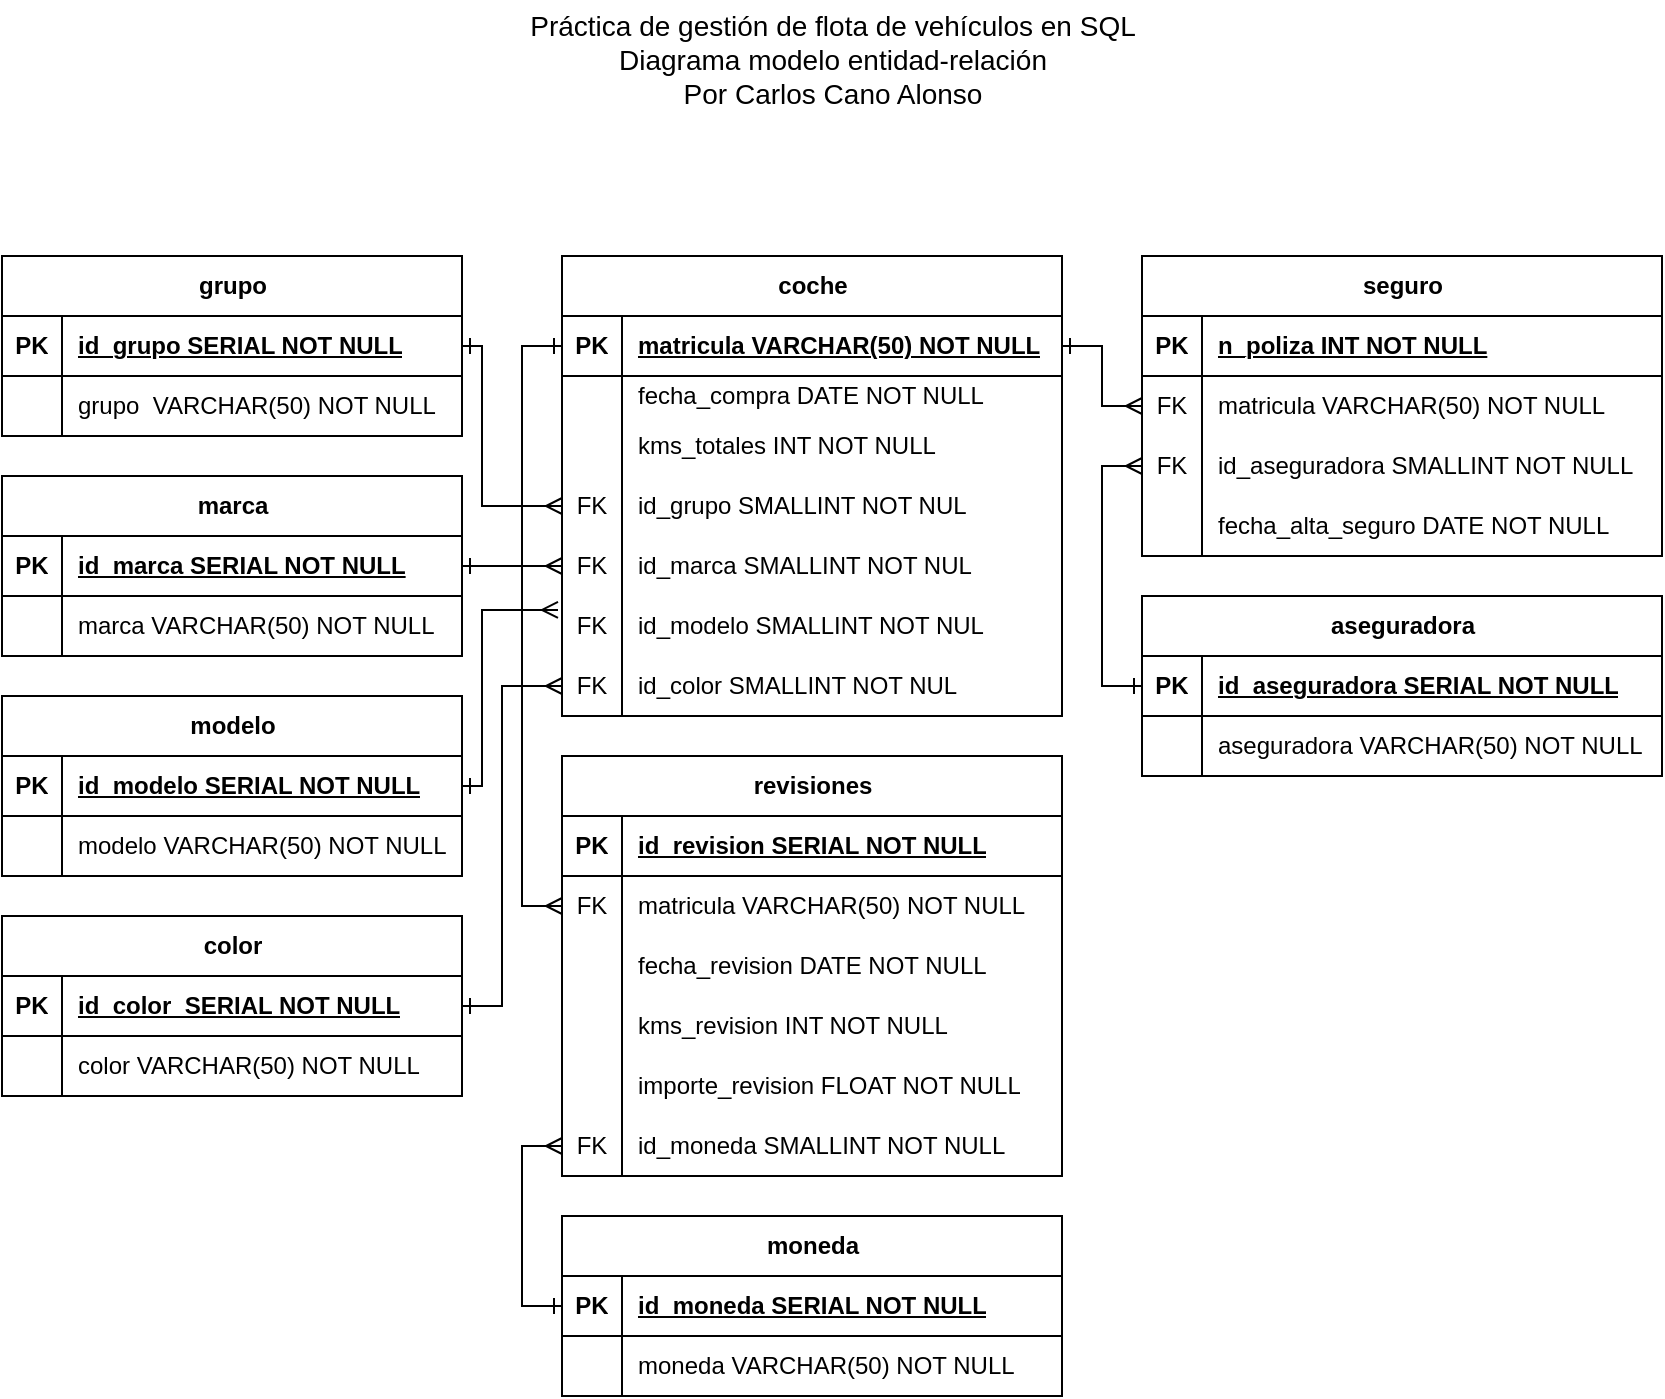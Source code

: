 <mxfile version="21.7.5" type="device">
  <diagram id="R2lEEEUBdFMjLlhIrx00" name="Page-1">
    <mxGraphModel dx="1224" dy="718" grid="1" gridSize="10" guides="1" tooltips="1" connect="1" arrows="1" fold="1" page="1" pageScale="1" pageWidth="850" pageHeight="1100" math="0" shadow="0" extFonts="Permanent Marker^https://fonts.googleapis.com/css?family=Permanent+Marker">
      <root>
        <mxCell id="0" />
        <mxCell id="1" parent="0" />
        <mxCell id="njt5HYjcQcWIShMiNeXu-56" value="coche" style="shape=table;startSize=30;container=1;collapsible=1;childLayout=tableLayout;fixedRows=1;rowLines=0;fontStyle=1;align=center;resizeLast=1;html=1;" parent="1" vertex="1">
          <mxGeometry x="290" y="333" width="250" height="230" as="geometry" />
        </mxCell>
        <mxCell id="njt5HYjcQcWIShMiNeXu-57" value="" style="shape=tableRow;horizontal=0;startSize=0;swimlaneHead=0;swimlaneBody=0;fillColor=none;collapsible=0;dropTarget=0;points=[[0,0.5],[1,0.5]];portConstraint=eastwest;top=0;left=0;right=0;bottom=1;" parent="njt5HYjcQcWIShMiNeXu-56" vertex="1">
          <mxGeometry y="30" width="250" height="30" as="geometry" />
        </mxCell>
        <mxCell id="njt5HYjcQcWIShMiNeXu-58" value="PK" style="shape=partialRectangle;connectable=0;fillColor=none;top=0;left=0;bottom=0;right=0;fontStyle=1;overflow=hidden;whiteSpace=wrap;html=1;" parent="njt5HYjcQcWIShMiNeXu-57" vertex="1">
          <mxGeometry width="30" height="30" as="geometry">
            <mxRectangle width="30" height="30" as="alternateBounds" />
          </mxGeometry>
        </mxCell>
        <mxCell id="njt5HYjcQcWIShMiNeXu-59" value="matricula VARCHAR(50) NOT NULL" style="shape=partialRectangle;connectable=0;fillColor=none;top=0;left=0;bottom=0;right=0;align=left;spacingLeft=6;fontStyle=5;overflow=hidden;whiteSpace=wrap;html=1;" parent="njt5HYjcQcWIShMiNeXu-57" vertex="1">
          <mxGeometry x="30" width="220" height="30" as="geometry">
            <mxRectangle width="220" height="30" as="alternateBounds" />
          </mxGeometry>
        </mxCell>
        <mxCell id="hJwwGGoMTohfqN-7nMw5-72" value="" style="shape=tableRow;horizontal=0;startSize=0;swimlaneHead=0;swimlaneBody=0;fillColor=none;collapsible=0;dropTarget=0;points=[[0,0.5],[1,0.5]];portConstraint=eastwest;top=0;left=0;right=0;bottom=0;" parent="njt5HYjcQcWIShMiNeXu-56" vertex="1">
          <mxGeometry y="60" width="250" height="20" as="geometry" />
        </mxCell>
        <mxCell id="hJwwGGoMTohfqN-7nMw5-73" value="" style="shape=partialRectangle;connectable=0;fillColor=none;top=0;left=0;bottom=0;right=0;editable=1;overflow=hidden;whiteSpace=wrap;html=1;" parent="hJwwGGoMTohfqN-7nMw5-72" vertex="1">
          <mxGeometry width="30" height="20" as="geometry">
            <mxRectangle width="30" height="20" as="alternateBounds" />
          </mxGeometry>
        </mxCell>
        <mxCell id="hJwwGGoMTohfqN-7nMw5-74" value="fecha_compra DATE NOT NULL&lt;span style=&quot;white-space: pre;&quot;&gt;&#x9;&lt;/span&gt;" style="shape=partialRectangle;connectable=0;fillColor=none;top=0;left=0;bottom=0;right=0;align=left;spacingLeft=6;overflow=hidden;whiteSpace=wrap;html=1;" parent="hJwwGGoMTohfqN-7nMw5-72" vertex="1">
          <mxGeometry x="30" width="220" height="20" as="geometry">
            <mxRectangle width="220" height="20" as="alternateBounds" />
          </mxGeometry>
        </mxCell>
        <mxCell id="hJwwGGoMTohfqN-7nMw5-75" value="" style="shape=tableRow;horizontal=0;startSize=0;swimlaneHead=0;swimlaneBody=0;fillColor=none;collapsible=0;dropTarget=0;points=[[0,0.5],[1,0.5]];portConstraint=eastwest;top=0;left=0;right=0;bottom=0;" parent="njt5HYjcQcWIShMiNeXu-56" vertex="1">
          <mxGeometry y="80" width="250" height="30" as="geometry" />
        </mxCell>
        <mxCell id="hJwwGGoMTohfqN-7nMw5-76" value="" style="shape=partialRectangle;connectable=0;fillColor=none;top=0;left=0;bottom=0;right=0;editable=1;overflow=hidden;whiteSpace=wrap;html=1;" parent="hJwwGGoMTohfqN-7nMw5-75" vertex="1">
          <mxGeometry width="30" height="30" as="geometry">
            <mxRectangle width="30" height="30" as="alternateBounds" />
          </mxGeometry>
        </mxCell>
        <mxCell id="hJwwGGoMTohfqN-7nMw5-77" value="kms_totales INT NOT NULL" style="shape=partialRectangle;connectable=0;fillColor=none;top=0;left=0;bottom=0;right=0;align=left;spacingLeft=6;overflow=hidden;whiteSpace=wrap;html=1;" parent="hJwwGGoMTohfqN-7nMw5-75" vertex="1">
          <mxGeometry x="30" width="220" height="30" as="geometry">
            <mxRectangle width="220" height="30" as="alternateBounds" />
          </mxGeometry>
        </mxCell>
        <mxCell id="91ktVWI-3DRWPlN5a6NM-1" value="" style="shape=tableRow;horizontal=0;startSize=0;swimlaneHead=0;swimlaneBody=0;fillColor=none;collapsible=0;dropTarget=0;points=[[0,0.5],[1,0.5]];portConstraint=eastwest;top=0;left=0;right=0;bottom=0;" parent="njt5HYjcQcWIShMiNeXu-56" vertex="1">
          <mxGeometry y="110" width="250" height="30" as="geometry" />
        </mxCell>
        <mxCell id="91ktVWI-3DRWPlN5a6NM-2" value="FK" style="shape=partialRectangle;connectable=0;fillColor=none;top=0;left=0;bottom=0;right=0;editable=1;overflow=hidden;whiteSpace=wrap;html=1;" parent="91ktVWI-3DRWPlN5a6NM-1" vertex="1">
          <mxGeometry width="30" height="30" as="geometry">
            <mxRectangle width="30" height="30" as="alternateBounds" />
          </mxGeometry>
        </mxCell>
        <mxCell id="91ktVWI-3DRWPlN5a6NM-3" value="id_grupo SMALLINT NOT NUL" style="shape=partialRectangle;connectable=0;fillColor=none;top=0;left=0;bottom=0;right=0;align=left;spacingLeft=6;overflow=hidden;whiteSpace=wrap;html=1;" parent="91ktVWI-3DRWPlN5a6NM-1" vertex="1">
          <mxGeometry x="30" width="220" height="30" as="geometry">
            <mxRectangle width="220" height="30" as="alternateBounds" />
          </mxGeometry>
        </mxCell>
        <mxCell id="91ktVWI-3DRWPlN5a6NM-4" value="" style="shape=tableRow;horizontal=0;startSize=0;swimlaneHead=0;swimlaneBody=0;fillColor=none;collapsible=0;dropTarget=0;points=[[0,0.5],[1,0.5]];portConstraint=eastwest;top=0;left=0;right=0;bottom=0;" parent="njt5HYjcQcWIShMiNeXu-56" vertex="1">
          <mxGeometry y="140" width="250" height="30" as="geometry" />
        </mxCell>
        <mxCell id="91ktVWI-3DRWPlN5a6NM-5" value="FK" style="shape=partialRectangle;connectable=0;fillColor=none;top=0;left=0;bottom=0;right=0;editable=1;overflow=hidden;whiteSpace=wrap;html=1;" parent="91ktVWI-3DRWPlN5a6NM-4" vertex="1">
          <mxGeometry width="30" height="30" as="geometry">
            <mxRectangle width="30" height="30" as="alternateBounds" />
          </mxGeometry>
        </mxCell>
        <mxCell id="91ktVWI-3DRWPlN5a6NM-6" value="id_marca SMALLINT NOT NUL" style="shape=partialRectangle;connectable=0;fillColor=none;top=0;left=0;bottom=0;right=0;align=left;spacingLeft=6;overflow=hidden;whiteSpace=wrap;html=1;" parent="91ktVWI-3DRWPlN5a6NM-4" vertex="1">
          <mxGeometry x="30" width="220" height="30" as="geometry">
            <mxRectangle width="220" height="30" as="alternateBounds" />
          </mxGeometry>
        </mxCell>
        <mxCell id="91ktVWI-3DRWPlN5a6NM-7" value="" style="shape=tableRow;horizontal=0;startSize=0;swimlaneHead=0;swimlaneBody=0;fillColor=none;collapsible=0;dropTarget=0;points=[[0,0.5],[1,0.5]];portConstraint=eastwest;top=0;left=0;right=0;bottom=0;" parent="njt5HYjcQcWIShMiNeXu-56" vertex="1">
          <mxGeometry y="170" width="250" height="30" as="geometry" />
        </mxCell>
        <mxCell id="91ktVWI-3DRWPlN5a6NM-8" value="FK" style="shape=partialRectangle;connectable=0;fillColor=none;top=0;left=0;bottom=0;right=0;editable=1;overflow=hidden;whiteSpace=wrap;html=1;" parent="91ktVWI-3DRWPlN5a6NM-7" vertex="1">
          <mxGeometry width="30" height="30" as="geometry">
            <mxRectangle width="30" height="30" as="alternateBounds" />
          </mxGeometry>
        </mxCell>
        <mxCell id="91ktVWI-3DRWPlN5a6NM-9" value="id_modelo SMALLINT NOT NUL" style="shape=partialRectangle;connectable=0;fillColor=none;top=0;left=0;bottom=0;right=0;align=left;spacingLeft=6;overflow=hidden;whiteSpace=wrap;html=1;" parent="91ktVWI-3DRWPlN5a6NM-7" vertex="1">
          <mxGeometry x="30" width="220" height="30" as="geometry">
            <mxRectangle width="220" height="30" as="alternateBounds" />
          </mxGeometry>
        </mxCell>
        <mxCell id="91ktVWI-3DRWPlN5a6NM-10" value="" style="shape=tableRow;horizontal=0;startSize=0;swimlaneHead=0;swimlaneBody=0;fillColor=none;collapsible=0;dropTarget=0;points=[[0,0.5],[1,0.5]];portConstraint=eastwest;top=0;left=0;right=0;bottom=0;" parent="njt5HYjcQcWIShMiNeXu-56" vertex="1">
          <mxGeometry y="200" width="250" height="30" as="geometry" />
        </mxCell>
        <mxCell id="91ktVWI-3DRWPlN5a6NM-11" value="FK" style="shape=partialRectangle;connectable=0;fillColor=none;top=0;left=0;bottom=0;right=0;editable=1;overflow=hidden;whiteSpace=wrap;html=1;" parent="91ktVWI-3DRWPlN5a6NM-10" vertex="1">
          <mxGeometry width="30" height="30" as="geometry">
            <mxRectangle width="30" height="30" as="alternateBounds" />
          </mxGeometry>
        </mxCell>
        <mxCell id="91ktVWI-3DRWPlN5a6NM-12" value="id_color SMALLINT NOT NUL" style="shape=partialRectangle;connectable=0;fillColor=none;top=0;left=0;bottom=0;right=0;align=left;spacingLeft=6;overflow=hidden;whiteSpace=wrap;html=1;" parent="91ktVWI-3DRWPlN5a6NM-10" vertex="1">
          <mxGeometry x="30" width="220" height="30" as="geometry">
            <mxRectangle width="220" height="30" as="alternateBounds" />
          </mxGeometry>
        </mxCell>
        <mxCell id="hJwwGGoMTohfqN-7nMw5-142" value="seguro" style="shape=table;startSize=30;container=1;collapsible=1;childLayout=tableLayout;fixedRows=1;rowLines=0;fontStyle=1;align=center;resizeLast=1;html=1;" parent="1" vertex="1">
          <mxGeometry x="580" y="333" width="260" height="150" as="geometry" />
        </mxCell>
        <mxCell id="hJwwGGoMTohfqN-7nMw5-143" value="" style="shape=tableRow;horizontal=0;startSize=0;swimlaneHead=0;swimlaneBody=0;fillColor=none;collapsible=0;dropTarget=0;points=[[0,0.5],[1,0.5]];portConstraint=eastwest;top=0;left=0;right=0;bottom=1;" parent="hJwwGGoMTohfqN-7nMw5-142" vertex="1">
          <mxGeometry y="30" width="260" height="30" as="geometry" />
        </mxCell>
        <mxCell id="hJwwGGoMTohfqN-7nMw5-144" value="PK" style="shape=partialRectangle;connectable=0;fillColor=none;top=0;left=0;bottom=0;right=0;fontStyle=1;overflow=hidden;whiteSpace=wrap;html=1;" parent="hJwwGGoMTohfqN-7nMw5-143" vertex="1">
          <mxGeometry width="30" height="30" as="geometry">
            <mxRectangle width="30" height="30" as="alternateBounds" />
          </mxGeometry>
        </mxCell>
        <mxCell id="hJwwGGoMTohfqN-7nMw5-145" value="n_poliza INT NOT NULL" style="shape=partialRectangle;connectable=0;fillColor=none;top=0;left=0;bottom=0;right=0;align=left;spacingLeft=6;fontStyle=5;overflow=hidden;whiteSpace=wrap;html=1;" parent="hJwwGGoMTohfqN-7nMw5-143" vertex="1">
          <mxGeometry x="30" width="230" height="30" as="geometry">
            <mxRectangle width="230" height="30" as="alternateBounds" />
          </mxGeometry>
        </mxCell>
        <mxCell id="hJwwGGoMTohfqN-7nMw5-146" value="" style="shape=tableRow;horizontal=0;startSize=0;swimlaneHead=0;swimlaneBody=0;fillColor=none;collapsible=0;dropTarget=0;points=[[0,0.5],[1,0.5]];portConstraint=eastwest;top=0;left=0;right=0;bottom=0;" parent="hJwwGGoMTohfqN-7nMw5-142" vertex="1">
          <mxGeometry y="60" width="260" height="30" as="geometry" />
        </mxCell>
        <mxCell id="hJwwGGoMTohfqN-7nMw5-147" value="FK" style="shape=partialRectangle;connectable=0;fillColor=none;top=0;left=0;bottom=0;right=0;editable=1;overflow=hidden;whiteSpace=wrap;html=1;" parent="hJwwGGoMTohfqN-7nMw5-146" vertex="1">
          <mxGeometry width="30" height="30" as="geometry">
            <mxRectangle width="30" height="30" as="alternateBounds" />
          </mxGeometry>
        </mxCell>
        <mxCell id="hJwwGGoMTohfqN-7nMw5-148" value="matricula VARCHAR(50) NOT NULL" style="shape=partialRectangle;connectable=0;fillColor=none;top=0;left=0;bottom=0;right=0;align=left;spacingLeft=6;overflow=hidden;whiteSpace=wrap;html=1;" parent="hJwwGGoMTohfqN-7nMw5-146" vertex="1">
          <mxGeometry x="30" width="230" height="30" as="geometry">
            <mxRectangle width="230" height="30" as="alternateBounds" />
          </mxGeometry>
        </mxCell>
        <mxCell id="hJwwGGoMTohfqN-7nMw5-149" value="" style="shape=tableRow;horizontal=0;startSize=0;swimlaneHead=0;swimlaneBody=0;fillColor=none;collapsible=0;dropTarget=0;points=[[0,0.5],[1,0.5]];portConstraint=eastwest;top=0;left=0;right=0;bottom=0;" parent="hJwwGGoMTohfqN-7nMw5-142" vertex="1">
          <mxGeometry y="90" width="260" height="30" as="geometry" />
        </mxCell>
        <mxCell id="hJwwGGoMTohfqN-7nMw5-150" value="FK" style="shape=partialRectangle;connectable=0;fillColor=none;top=0;left=0;bottom=0;right=0;editable=1;overflow=hidden;whiteSpace=wrap;html=1;" parent="hJwwGGoMTohfqN-7nMw5-149" vertex="1">
          <mxGeometry width="30" height="30" as="geometry">
            <mxRectangle width="30" height="30" as="alternateBounds" />
          </mxGeometry>
        </mxCell>
        <mxCell id="hJwwGGoMTohfqN-7nMw5-151" value="id_aseguradora SMALLINT NOT NULL" style="shape=partialRectangle;connectable=0;fillColor=none;top=0;left=0;bottom=0;right=0;align=left;spacingLeft=6;overflow=hidden;whiteSpace=wrap;html=1;" parent="hJwwGGoMTohfqN-7nMw5-149" vertex="1">
          <mxGeometry x="30" width="230" height="30" as="geometry">
            <mxRectangle width="230" height="30" as="alternateBounds" />
          </mxGeometry>
        </mxCell>
        <mxCell id="CrUBiMFgbTQ9EEkseiYj-5" value="" style="shape=tableRow;horizontal=0;startSize=0;swimlaneHead=0;swimlaneBody=0;fillColor=none;collapsible=0;dropTarget=0;points=[[0,0.5],[1,0.5]];portConstraint=eastwest;top=0;left=0;right=0;bottom=0;" parent="hJwwGGoMTohfqN-7nMw5-142" vertex="1">
          <mxGeometry y="120" width="260" height="30" as="geometry" />
        </mxCell>
        <mxCell id="CrUBiMFgbTQ9EEkseiYj-6" value="" style="shape=partialRectangle;connectable=0;fillColor=none;top=0;left=0;bottom=0;right=0;editable=1;overflow=hidden;whiteSpace=wrap;html=1;" parent="CrUBiMFgbTQ9EEkseiYj-5" vertex="1">
          <mxGeometry width="30" height="30" as="geometry">
            <mxRectangle width="30" height="30" as="alternateBounds" />
          </mxGeometry>
        </mxCell>
        <mxCell id="CrUBiMFgbTQ9EEkseiYj-7" value="fecha_alta_seguro DATE NOT NULL" style="shape=partialRectangle;connectable=0;fillColor=none;top=0;left=0;bottom=0;right=0;align=left;spacingLeft=6;overflow=hidden;whiteSpace=wrap;html=1;" parent="CrUBiMFgbTQ9EEkseiYj-5" vertex="1">
          <mxGeometry x="30" width="230" height="30" as="geometry">
            <mxRectangle width="230" height="30" as="alternateBounds" />
          </mxGeometry>
        </mxCell>
        <mxCell id="hJwwGGoMTohfqN-7nMw5-155" value="aseguradora" style="shape=table;startSize=30;container=1;collapsible=1;childLayout=tableLayout;fixedRows=1;rowLines=0;fontStyle=1;align=center;resizeLast=1;html=1;" parent="1" vertex="1">
          <mxGeometry x="580" y="503" width="260" height="90" as="geometry" />
        </mxCell>
        <mxCell id="hJwwGGoMTohfqN-7nMw5-156" value="" style="shape=tableRow;horizontal=0;startSize=0;swimlaneHead=0;swimlaneBody=0;fillColor=none;collapsible=0;dropTarget=0;points=[[0,0.5],[1,0.5]];portConstraint=eastwest;top=0;left=0;right=0;bottom=1;" parent="hJwwGGoMTohfqN-7nMw5-155" vertex="1">
          <mxGeometry y="30" width="260" height="30" as="geometry" />
        </mxCell>
        <mxCell id="hJwwGGoMTohfqN-7nMw5-157" value="PK" style="shape=partialRectangle;connectable=0;fillColor=none;top=0;left=0;bottom=0;right=0;fontStyle=1;overflow=hidden;whiteSpace=wrap;html=1;" parent="hJwwGGoMTohfqN-7nMw5-156" vertex="1">
          <mxGeometry width="30" height="30" as="geometry">
            <mxRectangle width="30" height="30" as="alternateBounds" />
          </mxGeometry>
        </mxCell>
        <mxCell id="hJwwGGoMTohfqN-7nMw5-158" value="id_aseguradora SERIAL NOT NULL" style="shape=partialRectangle;connectable=0;fillColor=none;top=0;left=0;bottom=0;right=0;align=left;spacingLeft=6;fontStyle=5;overflow=hidden;whiteSpace=wrap;html=1;" parent="hJwwGGoMTohfqN-7nMw5-156" vertex="1">
          <mxGeometry x="30" width="230" height="30" as="geometry">
            <mxRectangle width="230" height="30" as="alternateBounds" />
          </mxGeometry>
        </mxCell>
        <mxCell id="hJwwGGoMTohfqN-7nMw5-159" value="" style="shape=tableRow;horizontal=0;startSize=0;swimlaneHead=0;swimlaneBody=0;fillColor=none;collapsible=0;dropTarget=0;points=[[0,0.5],[1,0.5]];portConstraint=eastwest;top=0;left=0;right=0;bottom=0;" parent="hJwwGGoMTohfqN-7nMw5-155" vertex="1">
          <mxGeometry y="60" width="260" height="30" as="geometry" />
        </mxCell>
        <mxCell id="hJwwGGoMTohfqN-7nMw5-160" value="" style="shape=partialRectangle;connectable=0;fillColor=none;top=0;left=0;bottom=0;right=0;editable=1;overflow=hidden;whiteSpace=wrap;html=1;" parent="hJwwGGoMTohfqN-7nMw5-159" vertex="1">
          <mxGeometry width="30" height="30" as="geometry">
            <mxRectangle width="30" height="30" as="alternateBounds" />
          </mxGeometry>
        </mxCell>
        <mxCell id="hJwwGGoMTohfqN-7nMw5-161" value="aseguradora VARCHAR(50) NOT NULL" style="shape=partialRectangle;connectable=0;fillColor=none;top=0;left=0;bottom=0;right=0;align=left;spacingLeft=6;overflow=hidden;whiteSpace=wrap;html=1;" parent="hJwwGGoMTohfqN-7nMw5-159" vertex="1">
          <mxGeometry x="30" width="230" height="30" as="geometry">
            <mxRectangle width="230" height="30" as="alternateBounds" />
          </mxGeometry>
        </mxCell>
        <mxCell id="hJwwGGoMTohfqN-7nMw5-169" style="edgeStyle=orthogonalEdgeStyle;rounded=0;orthogonalLoop=1;jettySize=auto;html=1;exitX=0;exitY=0.5;exitDx=0;exitDy=0;entryX=0;entryY=0.5;entryDx=0;entryDy=0;startArrow=ERone;startFill=0;endArrow=ERmany;endFill=0;" parent="1" source="hJwwGGoMTohfqN-7nMw5-156" target="hJwwGGoMTohfqN-7nMw5-149" edge="1">
          <mxGeometry relative="1" as="geometry">
            <Array as="points">
              <mxPoint x="560" y="548" />
              <mxPoint x="560" y="438" />
            </Array>
          </mxGeometry>
        </mxCell>
        <mxCell id="hJwwGGoMTohfqN-7nMw5-170" value="revisiones" style="shape=table;startSize=30;container=1;collapsible=1;childLayout=tableLayout;fixedRows=1;rowLines=0;fontStyle=1;align=center;resizeLast=1;html=1;" parent="1" vertex="1">
          <mxGeometry x="290" y="583" width="250" height="210" as="geometry" />
        </mxCell>
        <mxCell id="hJwwGGoMTohfqN-7nMw5-171" value="" style="shape=tableRow;horizontal=0;startSize=0;swimlaneHead=0;swimlaneBody=0;fillColor=none;collapsible=0;dropTarget=0;points=[[0,0.5],[1,0.5]];portConstraint=eastwest;top=0;left=0;right=0;bottom=1;" parent="hJwwGGoMTohfqN-7nMw5-170" vertex="1">
          <mxGeometry y="30" width="250" height="30" as="geometry" />
        </mxCell>
        <mxCell id="hJwwGGoMTohfqN-7nMw5-172" value="PK" style="shape=partialRectangle;connectable=0;fillColor=none;top=0;left=0;bottom=0;right=0;fontStyle=1;overflow=hidden;whiteSpace=wrap;html=1;" parent="hJwwGGoMTohfqN-7nMw5-171" vertex="1">
          <mxGeometry width="30" height="30" as="geometry">
            <mxRectangle width="30" height="30" as="alternateBounds" />
          </mxGeometry>
        </mxCell>
        <mxCell id="hJwwGGoMTohfqN-7nMw5-173" value="id_revision SERIAL NOT NULL" style="shape=partialRectangle;connectable=0;fillColor=none;top=0;left=0;bottom=0;right=0;align=left;spacingLeft=6;fontStyle=5;overflow=hidden;whiteSpace=wrap;html=1;" parent="hJwwGGoMTohfqN-7nMw5-171" vertex="1">
          <mxGeometry x="30" width="220" height="30" as="geometry">
            <mxRectangle width="220" height="30" as="alternateBounds" />
          </mxGeometry>
        </mxCell>
        <mxCell id="CrUBiMFgbTQ9EEkseiYj-1" value="" style="shape=tableRow;horizontal=0;startSize=0;swimlaneHead=0;swimlaneBody=0;fillColor=none;collapsible=0;dropTarget=0;points=[[0,0.5],[1,0.5]];portConstraint=eastwest;top=0;left=0;right=0;bottom=0;" parent="hJwwGGoMTohfqN-7nMw5-170" vertex="1">
          <mxGeometry y="60" width="250" height="30" as="geometry" />
        </mxCell>
        <mxCell id="CrUBiMFgbTQ9EEkseiYj-2" value="FK" style="shape=partialRectangle;connectable=0;fillColor=none;top=0;left=0;bottom=0;right=0;editable=1;overflow=hidden;whiteSpace=wrap;html=1;" parent="CrUBiMFgbTQ9EEkseiYj-1" vertex="1">
          <mxGeometry width="30" height="30" as="geometry">
            <mxRectangle width="30" height="30" as="alternateBounds" />
          </mxGeometry>
        </mxCell>
        <mxCell id="CrUBiMFgbTQ9EEkseiYj-3" value="matricula VARCHAR(50) NOT NULL" style="shape=partialRectangle;connectable=0;fillColor=none;top=0;left=0;bottom=0;right=0;align=left;spacingLeft=6;overflow=hidden;whiteSpace=wrap;html=1;" parent="CrUBiMFgbTQ9EEkseiYj-1" vertex="1">
          <mxGeometry x="30" width="220" height="30" as="geometry">
            <mxRectangle width="220" height="30" as="alternateBounds" />
          </mxGeometry>
        </mxCell>
        <mxCell id="hJwwGGoMTohfqN-7nMw5-174" value="" style="shape=tableRow;horizontal=0;startSize=0;swimlaneHead=0;swimlaneBody=0;fillColor=none;collapsible=0;dropTarget=0;points=[[0,0.5],[1,0.5]];portConstraint=eastwest;top=0;left=0;right=0;bottom=0;" parent="hJwwGGoMTohfqN-7nMw5-170" vertex="1">
          <mxGeometry y="90" width="250" height="30" as="geometry" />
        </mxCell>
        <mxCell id="hJwwGGoMTohfqN-7nMw5-175" value="" style="shape=partialRectangle;connectable=0;fillColor=none;top=0;left=0;bottom=0;right=0;editable=1;overflow=hidden;whiteSpace=wrap;html=1;" parent="hJwwGGoMTohfqN-7nMw5-174" vertex="1">
          <mxGeometry width="30" height="30" as="geometry">
            <mxRectangle width="30" height="30" as="alternateBounds" />
          </mxGeometry>
        </mxCell>
        <mxCell id="hJwwGGoMTohfqN-7nMw5-176" value="fecha_revision DATE NOT NULL" style="shape=partialRectangle;connectable=0;fillColor=none;top=0;left=0;bottom=0;right=0;align=left;spacingLeft=6;overflow=hidden;whiteSpace=wrap;html=1;" parent="hJwwGGoMTohfqN-7nMw5-174" vertex="1">
          <mxGeometry x="30" width="220" height="30" as="geometry">
            <mxRectangle width="220" height="30" as="alternateBounds" />
          </mxGeometry>
        </mxCell>
        <mxCell id="hJwwGGoMTohfqN-7nMw5-180" value="" style="shape=tableRow;horizontal=0;startSize=0;swimlaneHead=0;swimlaneBody=0;fillColor=none;collapsible=0;dropTarget=0;points=[[0,0.5],[1,0.5]];portConstraint=eastwest;top=0;left=0;right=0;bottom=0;" parent="hJwwGGoMTohfqN-7nMw5-170" vertex="1">
          <mxGeometry y="120" width="250" height="30" as="geometry" />
        </mxCell>
        <mxCell id="hJwwGGoMTohfqN-7nMw5-181" value="" style="shape=partialRectangle;connectable=0;fillColor=none;top=0;left=0;bottom=0;right=0;editable=1;overflow=hidden;whiteSpace=wrap;html=1;" parent="hJwwGGoMTohfqN-7nMw5-180" vertex="1">
          <mxGeometry width="30" height="30" as="geometry">
            <mxRectangle width="30" height="30" as="alternateBounds" />
          </mxGeometry>
        </mxCell>
        <mxCell id="hJwwGGoMTohfqN-7nMw5-182" value="kms_revision INT NOT NULL" style="shape=partialRectangle;connectable=0;fillColor=none;top=0;left=0;bottom=0;right=0;align=left;spacingLeft=6;overflow=hidden;whiteSpace=wrap;html=1;" parent="hJwwGGoMTohfqN-7nMw5-180" vertex="1">
          <mxGeometry x="30" width="220" height="30" as="geometry">
            <mxRectangle width="220" height="30" as="alternateBounds" />
          </mxGeometry>
        </mxCell>
        <mxCell id="hJwwGGoMTohfqN-7nMw5-177" value="" style="shape=tableRow;horizontal=0;startSize=0;swimlaneHead=0;swimlaneBody=0;fillColor=none;collapsible=0;dropTarget=0;points=[[0,0.5],[1,0.5]];portConstraint=eastwest;top=0;left=0;right=0;bottom=0;" parent="hJwwGGoMTohfqN-7nMw5-170" vertex="1">
          <mxGeometry y="150" width="250" height="30" as="geometry" />
        </mxCell>
        <mxCell id="hJwwGGoMTohfqN-7nMw5-178" value="" style="shape=partialRectangle;connectable=0;fillColor=none;top=0;left=0;bottom=0;right=0;editable=1;overflow=hidden;whiteSpace=wrap;html=1;" parent="hJwwGGoMTohfqN-7nMw5-177" vertex="1">
          <mxGeometry width="30" height="30" as="geometry">
            <mxRectangle width="30" height="30" as="alternateBounds" />
          </mxGeometry>
        </mxCell>
        <mxCell id="hJwwGGoMTohfqN-7nMw5-179" value="importe_revision FLOAT NOT NULL" style="shape=partialRectangle;connectable=0;fillColor=none;top=0;left=0;bottom=0;right=0;align=left;spacingLeft=6;overflow=hidden;whiteSpace=wrap;html=1;" parent="hJwwGGoMTohfqN-7nMw5-177" vertex="1">
          <mxGeometry x="30" width="220" height="30" as="geometry">
            <mxRectangle width="220" height="30" as="alternateBounds" />
          </mxGeometry>
        </mxCell>
        <mxCell id="hJwwGGoMTohfqN-7nMw5-183" value="" style="shape=tableRow;horizontal=0;startSize=0;swimlaneHead=0;swimlaneBody=0;fillColor=none;collapsible=0;dropTarget=0;points=[[0,0.5],[1,0.5]];portConstraint=eastwest;top=0;left=0;right=0;bottom=0;" parent="hJwwGGoMTohfqN-7nMw5-170" vertex="1">
          <mxGeometry y="180" width="250" height="30" as="geometry" />
        </mxCell>
        <mxCell id="hJwwGGoMTohfqN-7nMw5-184" value="FK" style="shape=partialRectangle;connectable=0;fillColor=none;top=0;left=0;bottom=0;right=0;editable=1;overflow=hidden;whiteSpace=wrap;html=1;" parent="hJwwGGoMTohfqN-7nMw5-183" vertex="1">
          <mxGeometry width="30" height="30" as="geometry">
            <mxRectangle width="30" height="30" as="alternateBounds" />
          </mxGeometry>
        </mxCell>
        <mxCell id="hJwwGGoMTohfqN-7nMw5-185" value="id_moneda SMALLINT NOT NULL" style="shape=partialRectangle;connectable=0;fillColor=none;top=0;left=0;bottom=0;right=0;align=left;spacingLeft=6;overflow=hidden;whiteSpace=wrap;html=1;" parent="hJwwGGoMTohfqN-7nMw5-183" vertex="1">
          <mxGeometry x="30" width="220" height="30" as="geometry">
            <mxRectangle width="220" height="30" as="alternateBounds" />
          </mxGeometry>
        </mxCell>
        <mxCell id="hJwwGGoMTohfqN-7nMw5-187" value="marca" style="shape=table;startSize=30;container=1;collapsible=1;childLayout=tableLayout;fixedRows=1;rowLines=0;fontStyle=1;align=center;resizeLast=1;html=1;" parent="1" vertex="1">
          <mxGeometry x="10" y="443" width="230" height="90" as="geometry" />
        </mxCell>
        <mxCell id="hJwwGGoMTohfqN-7nMw5-188" value="" style="shape=tableRow;horizontal=0;startSize=0;swimlaneHead=0;swimlaneBody=0;fillColor=none;collapsible=0;dropTarget=0;points=[[0,0.5],[1,0.5]];portConstraint=eastwest;top=0;left=0;right=0;bottom=1;" parent="hJwwGGoMTohfqN-7nMw5-187" vertex="1">
          <mxGeometry y="30" width="230" height="30" as="geometry" />
        </mxCell>
        <mxCell id="hJwwGGoMTohfqN-7nMw5-189" value="PK" style="shape=partialRectangle;connectable=0;fillColor=none;top=0;left=0;bottom=0;right=0;fontStyle=1;overflow=hidden;whiteSpace=wrap;html=1;" parent="hJwwGGoMTohfqN-7nMw5-188" vertex="1">
          <mxGeometry width="30" height="30" as="geometry">
            <mxRectangle width="30" height="30" as="alternateBounds" />
          </mxGeometry>
        </mxCell>
        <mxCell id="hJwwGGoMTohfqN-7nMw5-190" value="id_marca SERIAL NOT NULL" style="shape=partialRectangle;connectable=0;fillColor=none;top=0;left=0;bottom=0;right=0;align=left;spacingLeft=6;fontStyle=5;overflow=hidden;whiteSpace=wrap;html=1;" parent="hJwwGGoMTohfqN-7nMw5-188" vertex="1">
          <mxGeometry x="30" width="200" height="30" as="geometry">
            <mxRectangle width="200" height="30" as="alternateBounds" />
          </mxGeometry>
        </mxCell>
        <mxCell id="hJwwGGoMTohfqN-7nMw5-191" value="" style="shape=tableRow;horizontal=0;startSize=0;swimlaneHead=0;swimlaneBody=0;fillColor=none;collapsible=0;dropTarget=0;points=[[0,0.5],[1,0.5]];portConstraint=eastwest;top=0;left=0;right=0;bottom=0;" parent="hJwwGGoMTohfqN-7nMw5-187" vertex="1">
          <mxGeometry y="60" width="230" height="30" as="geometry" />
        </mxCell>
        <mxCell id="hJwwGGoMTohfqN-7nMw5-192" value="" style="shape=partialRectangle;connectable=0;fillColor=none;top=0;left=0;bottom=0;right=0;editable=1;overflow=hidden;whiteSpace=wrap;html=1;" parent="hJwwGGoMTohfqN-7nMw5-191" vertex="1">
          <mxGeometry width="30" height="30" as="geometry">
            <mxRectangle width="30" height="30" as="alternateBounds" />
          </mxGeometry>
        </mxCell>
        <mxCell id="hJwwGGoMTohfqN-7nMw5-193" value="marca VARCHAR(50) NOT NULL" style="shape=partialRectangle;connectable=0;fillColor=none;top=0;left=0;bottom=0;right=0;align=left;spacingLeft=6;overflow=hidden;whiteSpace=wrap;html=1;" parent="hJwwGGoMTohfqN-7nMw5-191" vertex="1">
          <mxGeometry x="30" width="200" height="30" as="geometry">
            <mxRectangle width="200" height="30" as="alternateBounds" />
          </mxGeometry>
        </mxCell>
        <mxCell id="CrUBiMFgbTQ9EEkseiYj-8" style="edgeStyle=orthogonalEdgeStyle;rounded=0;orthogonalLoop=1;jettySize=auto;html=1;exitX=1;exitY=0.5;exitDx=0;exitDy=0;entryX=0;entryY=0.5;entryDx=0;entryDy=0;startArrow=ERone;startFill=0;endArrow=ERmany;endFill=0;" parent="1" source="njt5HYjcQcWIShMiNeXu-57" target="hJwwGGoMTohfqN-7nMw5-146" edge="1">
          <mxGeometry relative="1" as="geometry" />
        </mxCell>
        <mxCell id="CrUBiMFgbTQ9EEkseiYj-25" value="moneda" style="shape=table;startSize=30;container=1;collapsible=1;childLayout=tableLayout;fixedRows=1;rowLines=0;fontStyle=1;align=center;resizeLast=1;html=1;" parent="1" vertex="1">
          <mxGeometry x="290" y="813" width="250" height="90" as="geometry" />
        </mxCell>
        <mxCell id="CrUBiMFgbTQ9EEkseiYj-26" value="" style="shape=tableRow;horizontal=0;startSize=0;swimlaneHead=0;swimlaneBody=0;fillColor=none;collapsible=0;dropTarget=0;points=[[0,0.5],[1,0.5]];portConstraint=eastwest;top=0;left=0;right=0;bottom=1;" parent="CrUBiMFgbTQ9EEkseiYj-25" vertex="1">
          <mxGeometry y="30" width="250" height="30" as="geometry" />
        </mxCell>
        <mxCell id="CrUBiMFgbTQ9EEkseiYj-27" value="PK" style="shape=partialRectangle;connectable=0;fillColor=none;top=0;left=0;bottom=0;right=0;fontStyle=1;overflow=hidden;whiteSpace=wrap;html=1;" parent="CrUBiMFgbTQ9EEkseiYj-26" vertex="1">
          <mxGeometry width="30" height="30" as="geometry">
            <mxRectangle width="30" height="30" as="alternateBounds" />
          </mxGeometry>
        </mxCell>
        <mxCell id="CrUBiMFgbTQ9EEkseiYj-28" value="id_moneda SERIAL NOT NULL" style="shape=partialRectangle;connectable=0;fillColor=none;top=0;left=0;bottom=0;right=0;align=left;spacingLeft=6;fontStyle=5;overflow=hidden;whiteSpace=wrap;html=1;" parent="CrUBiMFgbTQ9EEkseiYj-26" vertex="1">
          <mxGeometry x="30" width="220" height="30" as="geometry">
            <mxRectangle width="220" height="30" as="alternateBounds" />
          </mxGeometry>
        </mxCell>
        <mxCell id="CrUBiMFgbTQ9EEkseiYj-29" value="" style="shape=tableRow;horizontal=0;startSize=0;swimlaneHead=0;swimlaneBody=0;fillColor=none;collapsible=0;dropTarget=0;points=[[0,0.5],[1,0.5]];portConstraint=eastwest;top=0;left=0;right=0;bottom=0;" parent="CrUBiMFgbTQ9EEkseiYj-25" vertex="1">
          <mxGeometry y="60" width="250" height="30" as="geometry" />
        </mxCell>
        <mxCell id="CrUBiMFgbTQ9EEkseiYj-30" value="" style="shape=partialRectangle;connectable=0;fillColor=none;top=0;left=0;bottom=0;right=0;editable=1;overflow=hidden;whiteSpace=wrap;html=1;" parent="CrUBiMFgbTQ9EEkseiYj-29" vertex="1">
          <mxGeometry width="30" height="30" as="geometry">
            <mxRectangle width="30" height="30" as="alternateBounds" />
          </mxGeometry>
        </mxCell>
        <mxCell id="CrUBiMFgbTQ9EEkseiYj-31" value="moneda VARCHAR(50) NOT NULL" style="shape=partialRectangle;connectable=0;fillColor=none;top=0;left=0;bottom=0;right=0;align=left;spacingLeft=6;overflow=hidden;whiteSpace=wrap;html=1;" parent="CrUBiMFgbTQ9EEkseiYj-29" vertex="1">
          <mxGeometry x="30" width="220" height="30" as="geometry">
            <mxRectangle width="220" height="30" as="alternateBounds" />
          </mxGeometry>
        </mxCell>
        <mxCell id="CrUBiMFgbTQ9EEkseiYj-38" style="edgeStyle=orthogonalEdgeStyle;rounded=0;orthogonalLoop=1;jettySize=auto;html=1;exitX=0;exitY=0.5;exitDx=0;exitDy=0;entryX=0;entryY=0.5;entryDx=0;entryDy=0;startArrow=ERone;startFill=0;endArrow=ERmany;endFill=0;" parent="1" source="CrUBiMFgbTQ9EEkseiYj-26" target="hJwwGGoMTohfqN-7nMw5-183" edge="1">
          <mxGeometry relative="1" as="geometry">
            <Array as="points">
              <mxPoint x="270" y="858" />
              <mxPoint x="270" y="778" />
            </Array>
          </mxGeometry>
        </mxCell>
        <mxCell id="yVxnXXCdilpyyhh2rhTZ-1" value="modelo" style="shape=table;startSize=30;container=1;collapsible=1;childLayout=tableLayout;fixedRows=1;rowLines=0;fontStyle=1;align=center;resizeLast=1;html=1;" parent="1" vertex="1">
          <mxGeometry x="10" y="553" width="230" height="90" as="geometry" />
        </mxCell>
        <mxCell id="yVxnXXCdilpyyhh2rhTZ-2" value="" style="shape=tableRow;horizontal=0;startSize=0;swimlaneHead=0;swimlaneBody=0;fillColor=none;collapsible=0;dropTarget=0;points=[[0,0.5],[1,0.5]];portConstraint=eastwest;top=0;left=0;right=0;bottom=1;" parent="yVxnXXCdilpyyhh2rhTZ-1" vertex="1">
          <mxGeometry y="30" width="230" height="30" as="geometry" />
        </mxCell>
        <mxCell id="yVxnXXCdilpyyhh2rhTZ-3" value="PK" style="shape=partialRectangle;connectable=0;fillColor=none;top=0;left=0;bottom=0;right=0;fontStyle=1;overflow=hidden;whiteSpace=wrap;html=1;" parent="yVxnXXCdilpyyhh2rhTZ-2" vertex="1">
          <mxGeometry width="30" height="30" as="geometry">
            <mxRectangle width="30" height="30" as="alternateBounds" />
          </mxGeometry>
        </mxCell>
        <mxCell id="yVxnXXCdilpyyhh2rhTZ-4" value="id_modelo SERIAL NOT NULL" style="shape=partialRectangle;connectable=0;fillColor=none;top=0;left=0;bottom=0;right=0;align=left;spacingLeft=6;fontStyle=5;overflow=hidden;whiteSpace=wrap;html=1;" parent="yVxnXXCdilpyyhh2rhTZ-2" vertex="1">
          <mxGeometry x="30" width="200" height="30" as="geometry">
            <mxRectangle width="200" height="30" as="alternateBounds" />
          </mxGeometry>
        </mxCell>
        <mxCell id="yVxnXXCdilpyyhh2rhTZ-5" value="" style="shape=tableRow;horizontal=0;startSize=0;swimlaneHead=0;swimlaneBody=0;fillColor=none;collapsible=0;dropTarget=0;points=[[0,0.5],[1,0.5]];portConstraint=eastwest;top=0;left=0;right=0;bottom=0;" parent="yVxnXXCdilpyyhh2rhTZ-1" vertex="1">
          <mxGeometry y="60" width="230" height="30" as="geometry" />
        </mxCell>
        <mxCell id="yVxnXXCdilpyyhh2rhTZ-6" value="" style="shape=partialRectangle;connectable=0;fillColor=none;top=0;left=0;bottom=0;right=0;editable=1;overflow=hidden;whiteSpace=wrap;html=1;" parent="yVxnXXCdilpyyhh2rhTZ-5" vertex="1">
          <mxGeometry width="30" height="30" as="geometry">
            <mxRectangle width="30" height="30" as="alternateBounds" />
          </mxGeometry>
        </mxCell>
        <mxCell id="yVxnXXCdilpyyhh2rhTZ-7" value="modelo VARCHAR(50) NOT NULL" style="shape=partialRectangle;connectable=0;fillColor=none;top=0;left=0;bottom=0;right=0;align=left;spacingLeft=6;overflow=hidden;whiteSpace=wrap;html=1;" parent="yVxnXXCdilpyyhh2rhTZ-5" vertex="1">
          <mxGeometry x="30" width="200" height="30" as="geometry">
            <mxRectangle width="200" height="30" as="alternateBounds" />
          </mxGeometry>
        </mxCell>
        <mxCell id="DZJ-9qe5MvXUXONYAu04-6" style="edgeStyle=orthogonalEdgeStyle;rounded=0;orthogonalLoop=1;jettySize=auto;html=1;exitX=0;exitY=0.5;exitDx=0;exitDy=0;entryX=0;entryY=0.5;entryDx=0;entryDy=0;endArrow=ERone;endFill=0;startArrow=ERmany;startFill=0;" parent="1" source="CrUBiMFgbTQ9EEkseiYj-1" target="njt5HYjcQcWIShMiNeXu-57" edge="1">
          <mxGeometry relative="1" as="geometry">
            <Array as="points">
              <mxPoint x="270" y="658" />
              <mxPoint x="270" y="378" />
            </Array>
          </mxGeometry>
        </mxCell>
        <mxCell id="C72rNXsRdDaj524oaQIh-6" value="grupo" style="shape=table;startSize=30;container=1;collapsible=1;childLayout=tableLayout;fixedRows=1;rowLines=0;fontStyle=1;align=center;resizeLast=1;html=1;" parent="1" vertex="1">
          <mxGeometry x="10" y="333" width="230" height="90" as="geometry" />
        </mxCell>
        <mxCell id="C72rNXsRdDaj524oaQIh-7" value="" style="shape=tableRow;horizontal=0;startSize=0;swimlaneHead=0;swimlaneBody=0;fillColor=none;collapsible=0;dropTarget=0;points=[[0,0.5],[1,0.5]];portConstraint=eastwest;top=0;left=0;right=0;bottom=1;" parent="C72rNXsRdDaj524oaQIh-6" vertex="1">
          <mxGeometry y="30" width="230" height="30" as="geometry" />
        </mxCell>
        <mxCell id="C72rNXsRdDaj524oaQIh-8" value="PK" style="shape=partialRectangle;connectable=0;fillColor=none;top=0;left=0;bottom=0;right=0;fontStyle=1;overflow=hidden;whiteSpace=wrap;html=1;" parent="C72rNXsRdDaj524oaQIh-7" vertex="1">
          <mxGeometry width="30" height="30" as="geometry">
            <mxRectangle width="30" height="30" as="alternateBounds" />
          </mxGeometry>
        </mxCell>
        <mxCell id="C72rNXsRdDaj524oaQIh-9" value="id_grupo SERIAL NOT NULL" style="shape=partialRectangle;connectable=0;fillColor=none;top=0;left=0;bottom=0;right=0;align=left;spacingLeft=6;fontStyle=5;overflow=hidden;whiteSpace=wrap;html=1;" parent="C72rNXsRdDaj524oaQIh-7" vertex="1">
          <mxGeometry x="30" width="200" height="30" as="geometry">
            <mxRectangle width="200" height="30" as="alternateBounds" />
          </mxGeometry>
        </mxCell>
        <mxCell id="C72rNXsRdDaj524oaQIh-10" value="" style="shape=tableRow;horizontal=0;startSize=0;swimlaneHead=0;swimlaneBody=0;fillColor=none;collapsible=0;dropTarget=0;points=[[0,0.5],[1,0.5]];portConstraint=eastwest;top=0;left=0;right=0;bottom=0;" parent="C72rNXsRdDaj524oaQIh-6" vertex="1">
          <mxGeometry y="60" width="230" height="30" as="geometry" />
        </mxCell>
        <mxCell id="C72rNXsRdDaj524oaQIh-11" value="" style="shape=partialRectangle;connectable=0;fillColor=none;top=0;left=0;bottom=0;right=0;editable=1;overflow=hidden;whiteSpace=wrap;html=1;" parent="C72rNXsRdDaj524oaQIh-10" vertex="1">
          <mxGeometry width="30" height="30" as="geometry">
            <mxRectangle width="30" height="30" as="alternateBounds" />
          </mxGeometry>
        </mxCell>
        <mxCell id="C72rNXsRdDaj524oaQIh-12" value="grupo&amp;nbsp; VARCHAR(50) NOT NULL" style="shape=partialRectangle;connectable=0;fillColor=none;top=0;left=0;bottom=0;right=0;align=left;spacingLeft=6;overflow=hidden;whiteSpace=wrap;html=1;" parent="C72rNXsRdDaj524oaQIh-10" vertex="1">
          <mxGeometry x="30" width="200" height="30" as="geometry">
            <mxRectangle width="200" height="30" as="alternateBounds" />
          </mxGeometry>
        </mxCell>
        <mxCell id="C72rNXsRdDaj524oaQIh-25" value="color" style="shape=table;startSize=30;container=1;collapsible=1;childLayout=tableLayout;fixedRows=1;rowLines=0;fontStyle=1;align=center;resizeLast=1;html=1;" parent="1" vertex="1">
          <mxGeometry x="10" y="663" width="230" height="90" as="geometry" />
        </mxCell>
        <mxCell id="C72rNXsRdDaj524oaQIh-26" value="" style="shape=tableRow;horizontal=0;startSize=0;swimlaneHead=0;swimlaneBody=0;fillColor=none;collapsible=0;dropTarget=0;points=[[0,0.5],[1,0.5]];portConstraint=eastwest;top=0;left=0;right=0;bottom=1;" parent="C72rNXsRdDaj524oaQIh-25" vertex="1">
          <mxGeometry y="30" width="230" height="30" as="geometry" />
        </mxCell>
        <mxCell id="C72rNXsRdDaj524oaQIh-27" value="PK" style="shape=partialRectangle;connectable=0;fillColor=none;top=0;left=0;bottom=0;right=0;fontStyle=1;overflow=hidden;whiteSpace=wrap;html=1;" parent="C72rNXsRdDaj524oaQIh-26" vertex="1">
          <mxGeometry width="30" height="30" as="geometry">
            <mxRectangle width="30" height="30" as="alternateBounds" />
          </mxGeometry>
        </mxCell>
        <mxCell id="C72rNXsRdDaj524oaQIh-28" value="id_color&amp;nbsp; SERIAL NOT NULL" style="shape=partialRectangle;connectable=0;fillColor=none;top=0;left=0;bottom=0;right=0;align=left;spacingLeft=6;fontStyle=5;overflow=hidden;whiteSpace=wrap;html=1;" parent="C72rNXsRdDaj524oaQIh-26" vertex="1">
          <mxGeometry x="30" width="200" height="30" as="geometry">
            <mxRectangle width="200" height="30" as="alternateBounds" />
          </mxGeometry>
        </mxCell>
        <mxCell id="C72rNXsRdDaj524oaQIh-29" value="" style="shape=tableRow;horizontal=0;startSize=0;swimlaneHead=0;swimlaneBody=0;fillColor=none;collapsible=0;dropTarget=0;points=[[0,0.5],[1,0.5]];portConstraint=eastwest;top=0;left=0;right=0;bottom=0;" parent="C72rNXsRdDaj524oaQIh-25" vertex="1">
          <mxGeometry y="60" width="230" height="30" as="geometry" />
        </mxCell>
        <mxCell id="C72rNXsRdDaj524oaQIh-30" value="" style="shape=partialRectangle;connectable=0;fillColor=none;top=0;left=0;bottom=0;right=0;editable=1;overflow=hidden;whiteSpace=wrap;html=1;" parent="C72rNXsRdDaj524oaQIh-29" vertex="1">
          <mxGeometry width="30" height="30" as="geometry">
            <mxRectangle width="30" height="30" as="alternateBounds" />
          </mxGeometry>
        </mxCell>
        <mxCell id="C72rNXsRdDaj524oaQIh-31" value="color VARCHAR(50) NOT NULL" style="shape=partialRectangle;connectable=0;fillColor=none;top=0;left=0;bottom=0;right=0;align=left;spacingLeft=6;overflow=hidden;whiteSpace=wrap;html=1;" parent="C72rNXsRdDaj524oaQIh-29" vertex="1">
          <mxGeometry x="30" width="200" height="30" as="geometry">
            <mxRectangle width="200" height="30" as="alternateBounds" />
          </mxGeometry>
        </mxCell>
        <mxCell id="91ktVWI-3DRWPlN5a6NM-13" style="edgeStyle=orthogonalEdgeStyle;rounded=0;orthogonalLoop=1;jettySize=auto;html=1;exitX=1;exitY=0.5;exitDx=0;exitDy=0;entryX=0;entryY=0.5;entryDx=0;entryDy=0;startArrow=ERone;startFill=0;endArrow=ERmany;endFill=0;" parent="1" source="C72rNXsRdDaj524oaQIh-7" target="91ktVWI-3DRWPlN5a6NM-1" edge="1">
          <mxGeometry relative="1" as="geometry">
            <Array as="points">
              <mxPoint x="250" y="378" />
              <mxPoint x="250" y="458" />
            </Array>
          </mxGeometry>
        </mxCell>
        <mxCell id="91ktVWI-3DRWPlN5a6NM-14" style="edgeStyle=orthogonalEdgeStyle;rounded=0;orthogonalLoop=1;jettySize=auto;html=1;exitX=1;exitY=0.5;exitDx=0;exitDy=0;entryX=0;entryY=0.5;entryDx=0;entryDy=0;startArrow=ERone;startFill=0;endArrow=ERmany;endFill=0;" parent="1" source="hJwwGGoMTohfqN-7nMw5-188" target="91ktVWI-3DRWPlN5a6NM-4" edge="1">
          <mxGeometry relative="1" as="geometry" />
        </mxCell>
        <mxCell id="91ktVWI-3DRWPlN5a6NM-15" style="edgeStyle=orthogonalEdgeStyle;rounded=0;orthogonalLoop=1;jettySize=auto;html=1;exitX=1;exitY=0.5;exitDx=0;exitDy=0;entryX=-0.008;entryY=0.233;entryDx=0;entryDy=0;entryPerimeter=0;startArrow=ERone;startFill=0;endArrow=ERmany;endFill=0;" parent="1" source="yVxnXXCdilpyyhh2rhTZ-2" target="91ktVWI-3DRWPlN5a6NM-7" edge="1">
          <mxGeometry relative="1" as="geometry">
            <Array as="points">
              <mxPoint x="250" y="598" />
              <mxPoint x="250" y="510" />
            </Array>
          </mxGeometry>
        </mxCell>
        <mxCell id="91ktVWI-3DRWPlN5a6NM-16" style="edgeStyle=orthogonalEdgeStyle;rounded=0;orthogonalLoop=1;jettySize=auto;html=1;exitX=1;exitY=0.5;exitDx=0;exitDy=0;entryX=0;entryY=0.5;entryDx=0;entryDy=0;startArrow=ERone;startFill=0;endArrow=ERmany;endFill=0;" parent="1" source="C72rNXsRdDaj524oaQIh-26" target="91ktVWI-3DRWPlN5a6NM-10" edge="1">
          <mxGeometry relative="1" as="geometry">
            <Array as="points">
              <mxPoint x="260" y="708" />
              <mxPoint x="260" y="548" />
            </Array>
          </mxGeometry>
        </mxCell>
        <mxCell id="4Ay7vOdnrcskVy-k-OHN-1" value="&lt;font style=&quot;font-size: 14px;&quot;&gt;Práctica de gestión de flota de vehículos en SQL&lt;br&gt;Diagrama modelo entidad-relación&lt;br&gt;Por Carlos Cano Alonso&lt;/font&gt;" style="text;html=1;align=center;verticalAlign=middle;resizable=0;points=[];autosize=1;strokeColor=none;fillColor=none;" parent="1" vertex="1">
          <mxGeometry x="260" y="205" width="330" height="60" as="geometry" />
        </mxCell>
      </root>
    </mxGraphModel>
  </diagram>
</mxfile>

